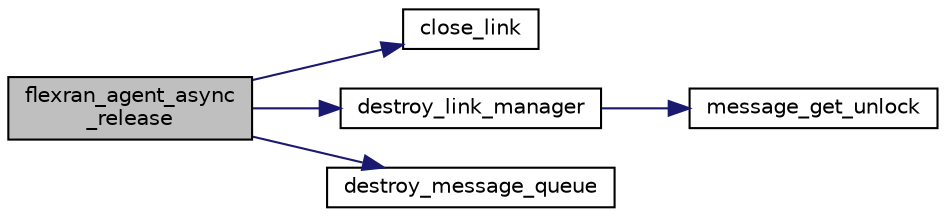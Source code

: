 digraph "flexran_agent_async_release"
{
 // LATEX_PDF_SIZE
  edge [fontname="Helvetica",fontsize="10",labelfontname="Helvetica",labelfontsize="10"];
  node [fontname="Helvetica",fontsize="10",shape=record];
  rankdir="LR";
  Node1 [label="flexran_agent_async\l_release",height=0.2,width=0.4,color="black", fillcolor="grey75", style="filled", fontcolor="black",tooltip=" "];
  Node1 -> Node2 [color="midnightblue",fontsize="10",style="solid",fontname="Helvetica"];
  Node2 [label="close_link",height=0.2,width=0.4,color="black", fillcolor="white", style="filled",URL="$socket__link_8c.html#a821153c689e616052aa6f0e78db08ba8",tooltip=" "];
  Node1 -> Node3 [color="midnightblue",fontsize="10",style="solid",fontname="Helvetica"];
  Node3 [label="destroy_link_manager",height=0.2,width=0.4,color="black", fillcolor="white", style="filled",URL="$link__manager_8c.html#a552bd62645822bf4782075f7dd446bab",tooltip=" "];
  Node3 -> Node4 [color="midnightblue",fontsize="10",style="solid",fontname="Helvetica"];
  Node4 [label="message_get_unlock",height=0.2,width=0.4,color="black", fillcolor="white", style="filled",URL="$message__queue_8c.html#ad31ff9acefcdb72b2b5842261c5ceaeb",tooltip=" "];
  Node1 -> Node5 [color="midnightblue",fontsize="10",style="solid",fontname="Helvetica"];
  Node5 [label="destroy_message_queue",height=0.2,width=0.4,color="black", fillcolor="white", style="filled",URL="$message__queue_8c.html#a0aaddf433ec6e80f37413d4383ab8e1d",tooltip=" "];
}
